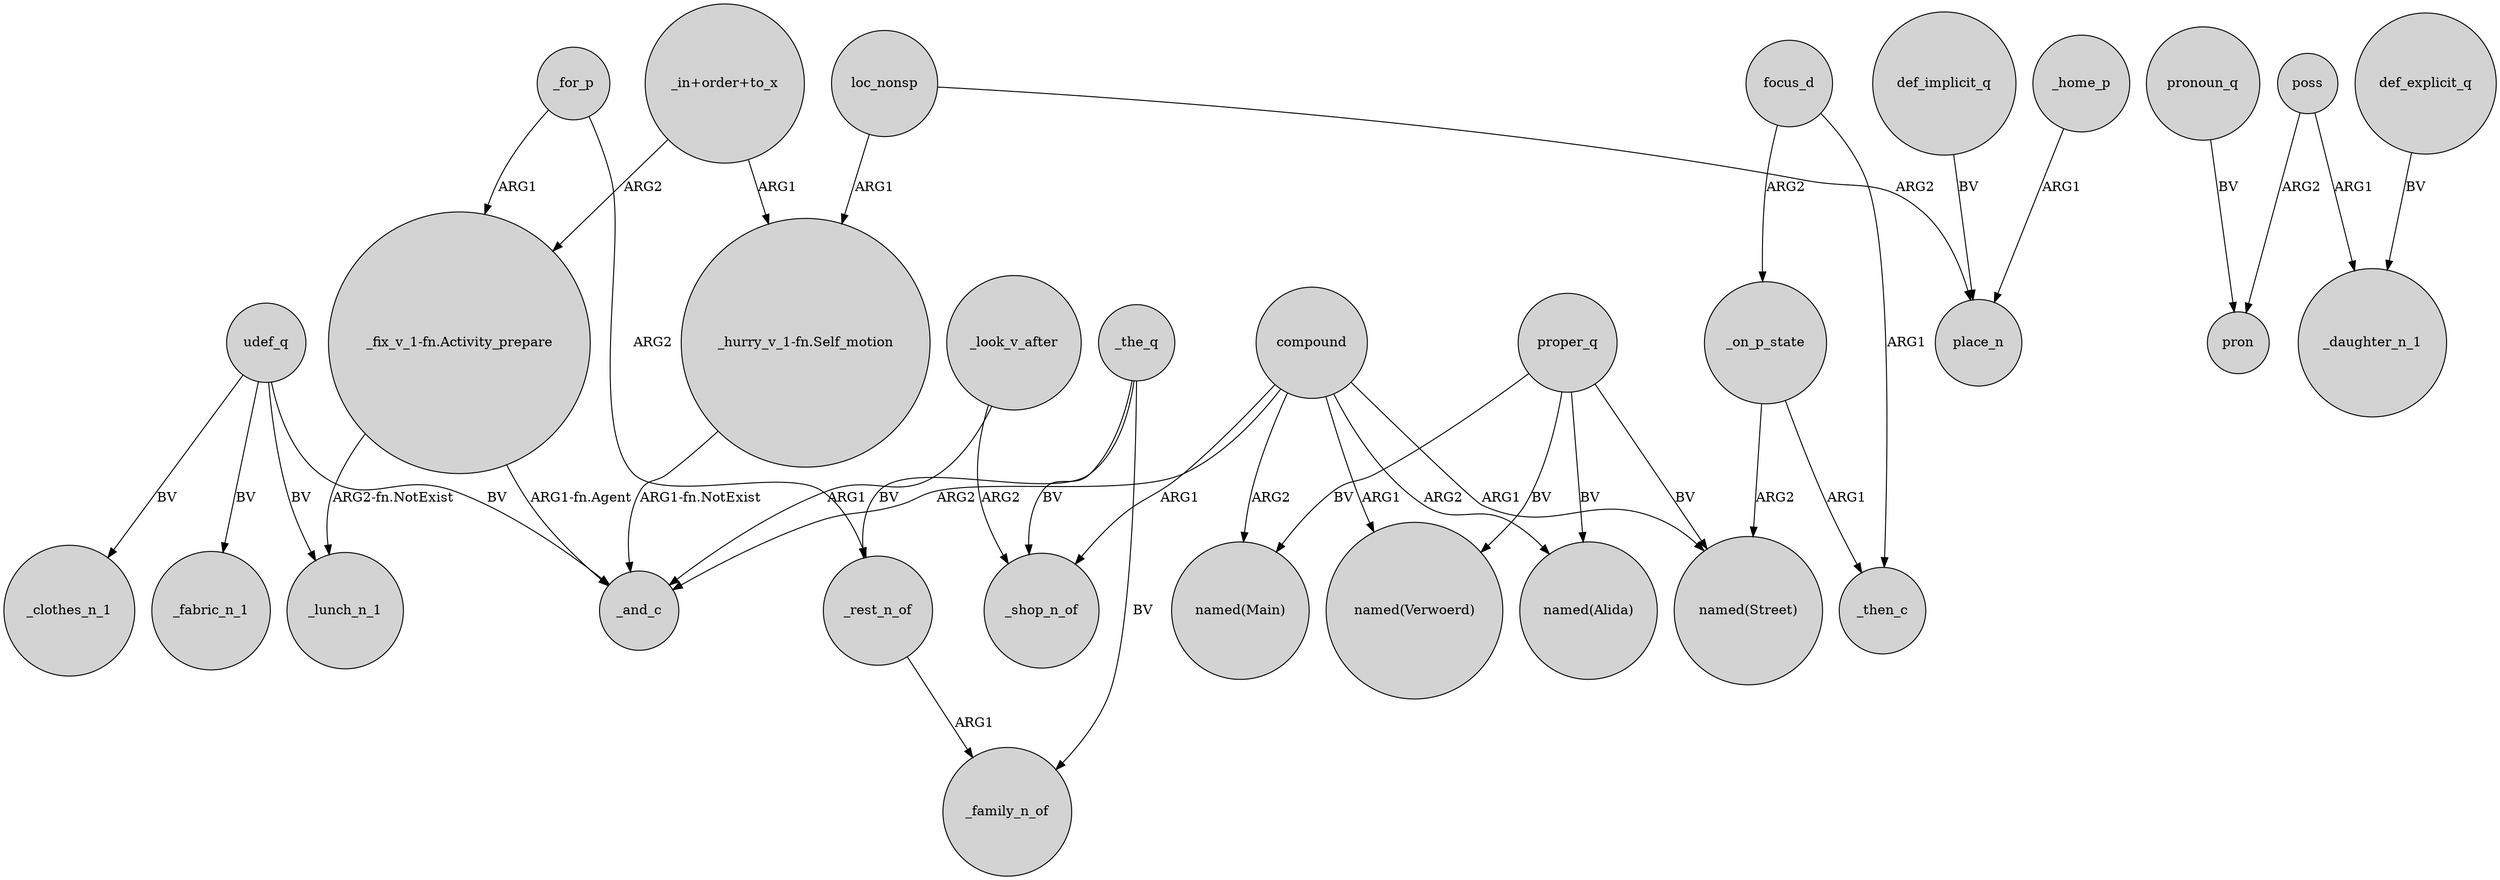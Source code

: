 digraph {
	node [shape=circle style=filled]
	udef_q -> _clothes_n_1 [label=BV]
	"_in+order+to_x" -> "_hurry_v_1-fn.Self_motion" [label=ARG1]
	_look_v_after -> _shop_n_of [label=ARG2]
	_look_v_after -> _and_c [label=ARG1]
	poss -> pron [label=ARG2]
	_on_p_state -> "named(Street)" [label=ARG2]
	loc_nonsp -> "_hurry_v_1-fn.Self_motion" [label=ARG1]
	"_hurry_v_1-fn.Self_motion" -> _and_c [label="ARG1-fn.NotExist"]
	compound -> "named(Street)" [label=ARG1]
	focus_d -> _on_p_state [label=ARG2]
	compound -> "named(Verwoerd)" [label=ARG1]
	compound -> _shop_n_of [label=ARG1]
	_for_p -> "_fix_v_1-fn.Activity_prepare" [label=ARG1]
	poss -> _daughter_n_1 [label=ARG1]
	"_in+order+to_x" -> "_fix_v_1-fn.Activity_prepare" [label=ARG2]
	_the_q -> _family_n_of [label=BV]
	udef_q -> _fabric_n_1 [label=BV]
	def_implicit_q -> place_n [label=BV]
	compound -> "named(Main)" [label=ARG2]
	proper_q -> "named(Verwoerd)" [label=BV]
	"_fix_v_1-fn.Activity_prepare" -> _lunch_n_1 [label="ARG2-fn.NotExist"]
	_the_q -> _rest_n_of [label=BV]
	proper_q -> "named(Street)" [label=BV]
	_rest_n_of -> _family_n_of [label=ARG1]
	pronoun_q -> pron [label=BV]
	_on_p_state -> _then_c [label=ARG1]
	_for_p -> _rest_n_of [label=ARG2]
	compound -> _and_c [label=ARG2]
	"_fix_v_1-fn.Activity_prepare" -> _and_c [label="ARG1-fn.Agent"]
	compound -> "named(Alida)" [label=ARG2]
	proper_q -> "named(Main)" [label=BV]
	loc_nonsp -> place_n [label=ARG2]
	_the_q -> _shop_n_of [label=BV]
	focus_d -> _then_c [label=ARG1]
	udef_q -> _lunch_n_1 [label=BV]
	proper_q -> "named(Alida)" [label=BV]
	udef_q -> _and_c [label=BV]
	def_explicit_q -> _daughter_n_1 [label=BV]
	_home_p -> place_n [label=ARG1]
}
